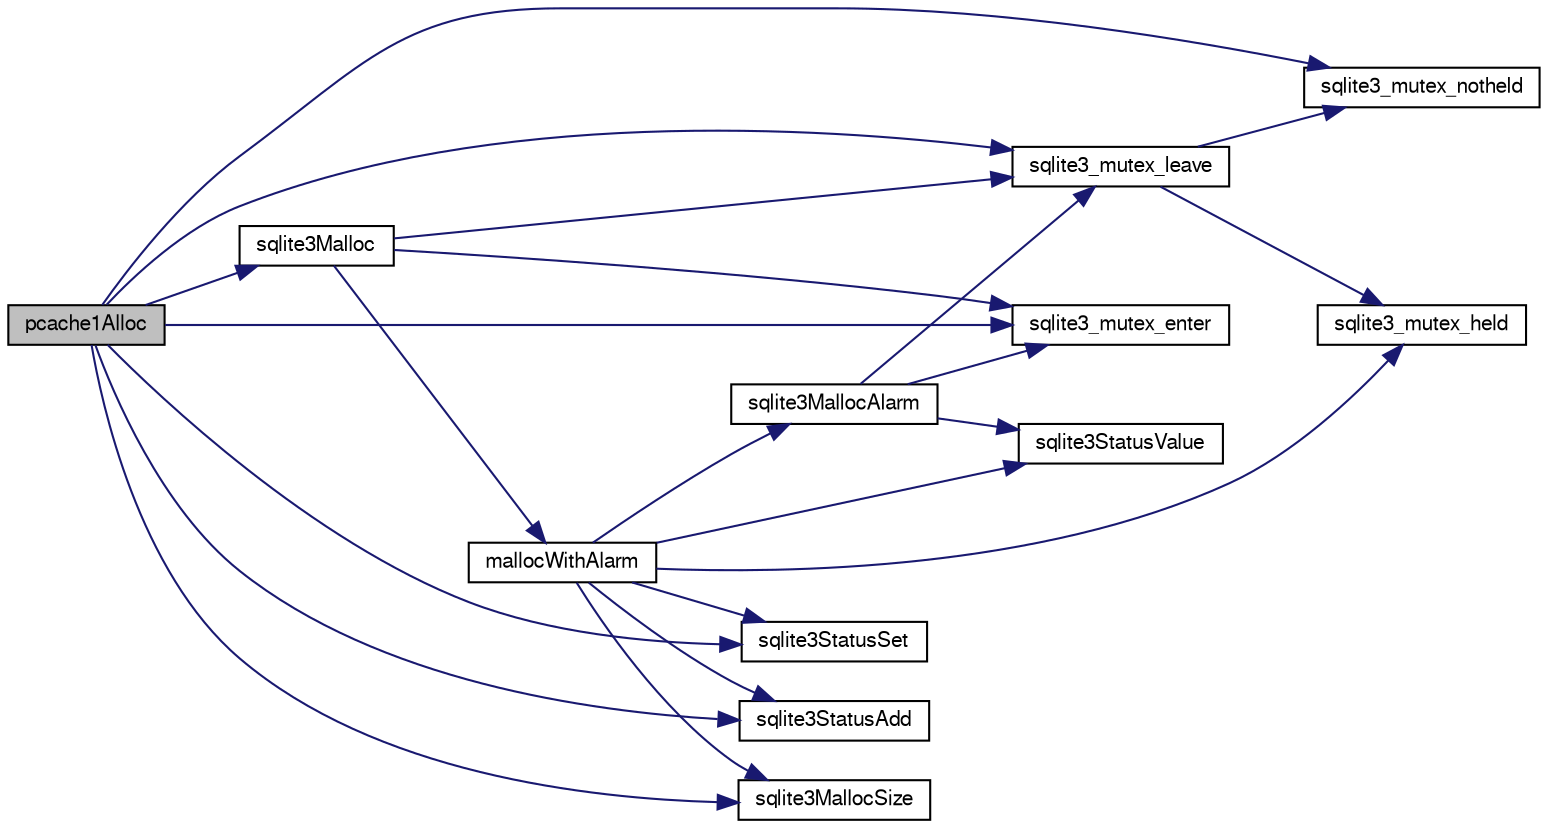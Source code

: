 digraph "pcache1Alloc"
{
  edge [fontname="FreeSans",fontsize="10",labelfontname="FreeSans",labelfontsize="10"];
  node [fontname="FreeSans",fontsize="10",shape=record];
  rankdir="LR";
  Node216522 [label="pcache1Alloc",height=0.2,width=0.4,color="black", fillcolor="grey75", style="filled", fontcolor="black"];
  Node216522 -> Node216523 [color="midnightblue",fontsize="10",style="solid",fontname="FreeSans"];
  Node216523 [label="sqlite3_mutex_notheld",height=0.2,width=0.4,color="black", fillcolor="white", style="filled",URL="$sqlite3_8c.html#a83967c837c1c000d3b5adcfaa688f5dc"];
  Node216522 -> Node216524 [color="midnightblue",fontsize="10",style="solid",fontname="FreeSans"];
  Node216524 [label="sqlite3StatusSet",height=0.2,width=0.4,color="black", fillcolor="white", style="filled",URL="$sqlite3_8c.html#afec7586c01fcb5ea17dc9d7725a589d9"];
  Node216522 -> Node216525 [color="midnightblue",fontsize="10",style="solid",fontname="FreeSans"];
  Node216525 [label="sqlite3_mutex_enter",height=0.2,width=0.4,color="black", fillcolor="white", style="filled",URL="$sqlite3_8c.html#a1c12cde690bd89f104de5cbad12a6bf5"];
  Node216522 -> Node216526 [color="midnightblue",fontsize="10",style="solid",fontname="FreeSans"];
  Node216526 [label="sqlite3StatusAdd",height=0.2,width=0.4,color="black", fillcolor="white", style="filled",URL="$sqlite3_8c.html#afa029f93586aeab4cc85360905dae9cd"];
  Node216522 -> Node216527 [color="midnightblue",fontsize="10",style="solid",fontname="FreeSans"];
  Node216527 [label="sqlite3_mutex_leave",height=0.2,width=0.4,color="black", fillcolor="white", style="filled",URL="$sqlite3_8c.html#a5838d235601dbd3c1fa993555c6bcc93"];
  Node216527 -> Node216528 [color="midnightblue",fontsize="10",style="solid",fontname="FreeSans"];
  Node216528 [label="sqlite3_mutex_held",height=0.2,width=0.4,color="black", fillcolor="white", style="filled",URL="$sqlite3_8c.html#acf77da68932b6bc163c5e68547ecc3e7"];
  Node216527 -> Node216523 [color="midnightblue",fontsize="10",style="solid",fontname="FreeSans"];
  Node216522 -> Node216529 [color="midnightblue",fontsize="10",style="solid",fontname="FreeSans"];
  Node216529 [label="sqlite3Malloc",height=0.2,width=0.4,color="black", fillcolor="white", style="filled",URL="$sqlite3_8c.html#a361a2eaa846b1885f123abe46f5d8b2b"];
  Node216529 -> Node216525 [color="midnightblue",fontsize="10",style="solid",fontname="FreeSans"];
  Node216529 -> Node216530 [color="midnightblue",fontsize="10",style="solid",fontname="FreeSans"];
  Node216530 [label="mallocWithAlarm",height=0.2,width=0.4,color="black", fillcolor="white", style="filled",URL="$sqlite3_8c.html#ab070d5cf8e48ec8a6a43cf025d48598b"];
  Node216530 -> Node216528 [color="midnightblue",fontsize="10",style="solid",fontname="FreeSans"];
  Node216530 -> Node216524 [color="midnightblue",fontsize="10",style="solid",fontname="FreeSans"];
  Node216530 -> Node216531 [color="midnightblue",fontsize="10",style="solid",fontname="FreeSans"];
  Node216531 [label="sqlite3StatusValue",height=0.2,width=0.4,color="black", fillcolor="white", style="filled",URL="$sqlite3_8c.html#a30b8ac296c6e200c1fa57708d52c6ef6"];
  Node216530 -> Node216532 [color="midnightblue",fontsize="10",style="solid",fontname="FreeSans"];
  Node216532 [label="sqlite3MallocAlarm",height=0.2,width=0.4,color="black", fillcolor="white", style="filled",URL="$sqlite3_8c.html#ada66988e8471d1198f3219c062377508"];
  Node216532 -> Node216531 [color="midnightblue",fontsize="10",style="solid",fontname="FreeSans"];
  Node216532 -> Node216527 [color="midnightblue",fontsize="10",style="solid",fontname="FreeSans"];
  Node216532 -> Node216525 [color="midnightblue",fontsize="10",style="solid",fontname="FreeSans"];
  Node216530 -> Node216533 [color="midnightblue",fontsize="10",style="solid",fontname="FreeSans"];
  Node216533 [label="sqlite3MallocSize",height=0.2,width=0.4,color="black", fillcolor="white", style="filled",URL="$sqlite3_8c.html#acf5d2a5f35270bafb050bd2def576955"];
  Node216530 -> Node216526 [color="midnightblue",fontsize="10",style="solid",fontname="FreeSans"];
  Node216529 -> Node216527 [color="midnightblue",fontsize="10",style="solid",fontname="FreeSans"];
  Node216522 -> Node216533 [color="midnightblue",fontsize="10",style="solid",fontname="FreeSans"];
}
